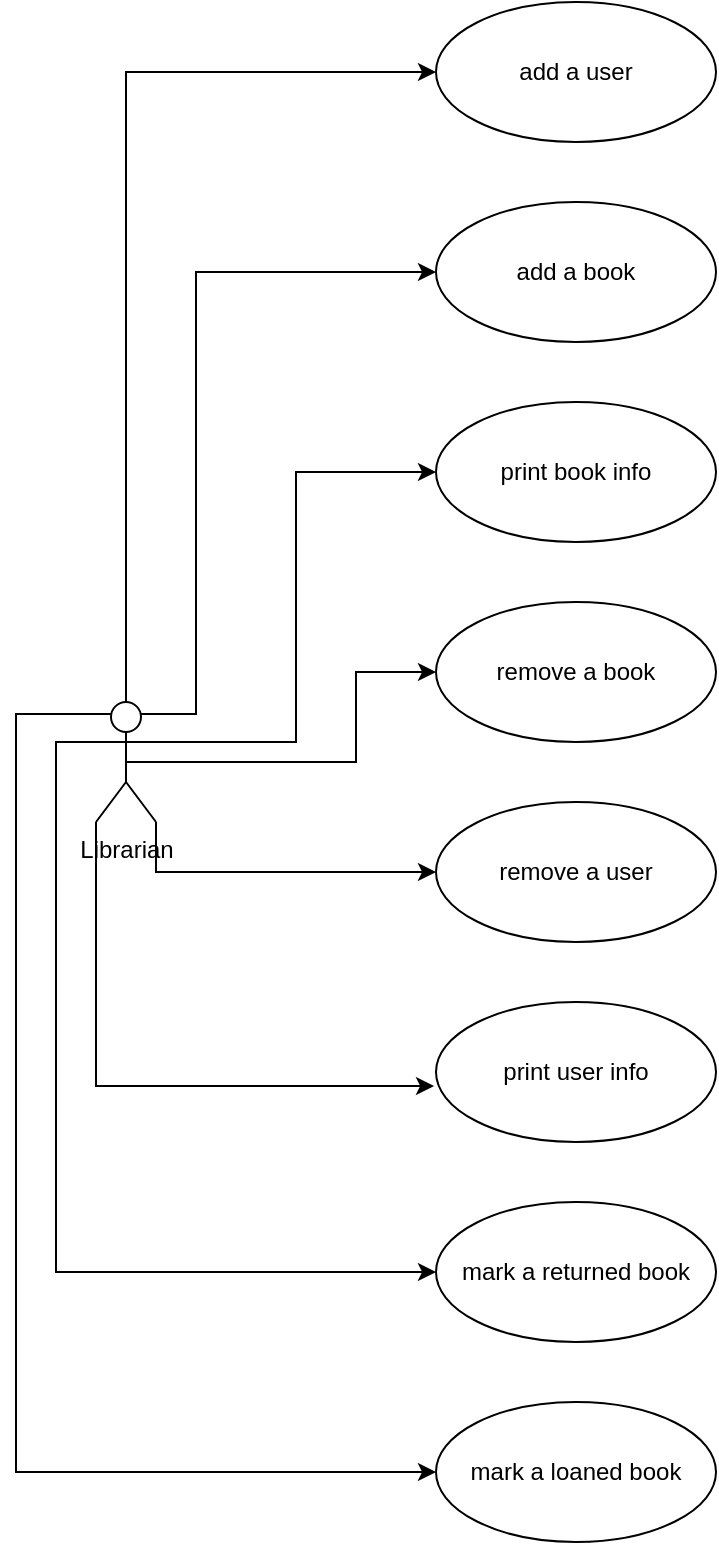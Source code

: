 <mxfile version="24.8.4">
  <diagram name="Strona-1" id="AH6buSD86rS6zvanV2wo">
    <mxGraphModel dx="1674" dy="778" grid="1" gridSize="10" guides="1" tooltips="1" connect="1" arrows="1" fold="1" page="1" pageScale="1" pageWidth="827" pageHeight="1169" math="0" shadow="0">
      <root>
        <mxCell id="0" />
        <mxCell id="1" parent="0" />
        <mxCell id="aXgXP_5LPRBSeF5EMhEg-18" style="edgeStyle=orthogonalEdgeStyle;rounded=0;orthogonalLoop=1;jettySize=auto;html=1;exitX=0.5;exitY=0;exitDx=0;exitDy=0;exitPerimeter=0;entryX=0;entryY=0.5;entryDx=0;entryDy=0;" edge="1" parent="1" source="aXgXP_5LPRBSeF5EMhEg-9" target="aXgXP_5LPRBSeF5EMhEg-10">
          <mxGeometry relative="1" as="geometry" />
        </mxCell>
        <mxCell id="aXgXP_5LPRBSeF5EMhEg-19" style="edgeStyle=orthogonalEdgeStyle;rounded=0;orthogonalLoop=1;jettySize=auto;html=1;exitX=1;exitY=0.333;exitDx=0;exitDy=0;exitPerimeter=0;entryX=0;entryY=0.5;entryDx=0;entryDy=0;" edge="1" parent="1" source="aXgXP_5LPRBSeF5EMhEg-9" target="aXgXP_5LPRBSeF5EMhEg-12">
          <mxGeometry relative="1" as="geometry" />
        </mxCell>
        <mxCell id="aXgXP_5LPRBSeF5EMhEg-20" style="edgeStyle=orthogonalEdgeStyle;rounded=0;orthogonalLoop=1;jettySize=auto;html=1;exitX=0.75;exitY=0.1;exitDx=0;exitDy=0;exitPerimeter=0;entryX=0;entryY=0.5;entryDx=0;entryDy=0;" edge="1" parent="1" source="aXgXP_5LPRBSeF5EMhEg-9" target="aXgXP_5LPRBSeF5EMhEg-11">
          <mxGeometry relative="1" as="geometry">
            <Array as="points">
              <mxPoint x="100" y="576" />
              <mxPoint x="100" y="355" />
            </Array>
          </mxGeometry>
        </mxCell>
        <mxCell id="aXgXP_5LPRBSeF5EMhEg-21" style="edgeStyle=orthogonalEdgeStyle;rounded=0;orthogonalLoop=1;jettySize=auto;html=1;exitX=0.5;exitY=0.5;exitDx=0;exitDy=0;exitPerimeter=0;entryX=0;entryY=0.5;entryDx=0;entryDy=0;" edge="1" parent="1" source="aXgXP_5LPRBSeF5EMhEg-9" target="aXgXP_5LPRBSeF5EMhEg-13">
          <mxGeometry relative="1" as="geometry">
            <Array as="points">
              <mxPoint x="180" y="600" />
              <mxPoint x="180" y="555" />
            </Array>
          </mxGeometry>
        </mxCell>
        <mxCell id="aXgXP_5LPRBSeF5EMhEg-22" style="edgeStyle=orthogonalEdgeStyle;rounded=0;orthogonalLoop=1;jettySize=auto;html=1;exitX=1;exitY=1;exitDx=0;exitDy=0;exitPerimeter=0;entryX=0;entryY=0.5;entryDx=0;entryDy=0;" edge="1" parent="1" source="aXgXP_5LPRBSeF5EMhEg-9" target="aXgXP_5LPRBSeF5EMhEg-14">
          <mxGeometry relative="1" as="geometry" />
        </mxCell>
        <mxCell id="aXgXP_5LPRBSeF5EMhEg-24" style="edgeStyle=orthogonalEdgeStyle;rounded=0;orthogonalLoop=1;jettySize=auto;html=1;exitX=0;exitY=0.333;exitDx=0;exitDy=0;exitPerimeter=0;entryX=0;entryY=0.5;entryDx=0;entryDy=0;" edge="1" parent="1" source="aXgXP_5LPRBSeF5EMhEg-9" target="aXgXP_5LPRBSeF5EMhEg-16">
          <mxGeometry relative="1" as="geometry" />
        </mxCell>
        <mxCell id="aXgXP_5LPRBSeF5EMhEg-25" style="edgeStyle=orthogonalEdgeStyle;rounded=0;orthogonalLoop=1;jettySize=auto;html=1;exitX=0.25;exitY=0.1;exitDx=0;exitDy=0;exitPerimeter=0;entryX=0;entryY=0.5;entryDx=0;entryDy=0;" edge="1" parent="1" source="aXgXP_5LPRBSeF5EMhEg-9" target="aXgXP_5LPRBSeF5EMhEg-17">
          <mxGeometry relative="1" as="geometry">
            <Array as="points">
              <mxPoint x="10" y="576" />
              <mxPoint x="10" y="955" />
            </Array>
          </mxGeometry>
        </mxCell>
        <mxCell id="aXgXP_5LPRBSeF5EMhEg-9" value="Librarian" style="shape=umlActor;verticalLabelPosition=bottom;verticalAlign=top;html=1;" vertex="1" parent="1">
          <mxGeometry x="50" y="570" width="30" height="60" as="geometry" />
        </mxCell>
        <mxCell id="aXgXP_5LPRBSeF5EMhEg-10" value="add a user" style="ellipse;whiteSpace=wrap;html=1;" vertex="1" parent="1">
          <mxGeometry x="220" y="220" width="140" height="70" as="geometry" />
        </mxCell>
        <mxCell id="aXgXP_5LPRBSeF5EMhEg-11" value="add a book" style="ellipse;whiteSpace=wrap;html=1;" vertex="1" parent="1">
          <mxGeometry x="220" y="320" width="140" height="70" as="geometry" />
        </mxCell>
        <mxCell id="aXgXP_5LPRBSeF5EMhEg-12" value="print book info" style="ellipse;whiteSpace=wrap;html=1;" vertex="1" parent="1">
          <mxGeometry x="220" y="420" width="140" height="70" as="geometry" />
        </mxCell>
        <mxCell id="aXgXP_5LPRBSeF5EMhEg-13" value="remove a book" style="ellipse;whiteSpace=wrap;html=1;" vertex="1" parent="1">
          <mxGeometry x="220" y="520" width="140" height="70" as="geometry" />
        </mxCell>
        <mxCell id="aXgXP_5LPRBSeF5EMhEg-14" value="remove a user" style="ellipse;whiteSpace=wrap;html=1;" vertex="1" parent="1">
          <mxGeometry x="220" y="620" width="140" height="70" as="geometry" />
        </mxCell>
        <mxCell id="aXgXP_5LPRBSeF5EMhEg-15" value="print user info" style="ellipse;whiteSpace=wrap;html=1;" vertex="1" parent="1">
          <mxGeometry x="220" y="720" width="140" height="70" as="geometry" />
        </mxCell>
        <mxCell id="aXgXP_5LPRBSeF5EMhEg-16" value="mark a returned book" style="ellipse;whiteSpace=wrap;html=1;" vertex="1" parent="1">
          <mxGeometry x="220" y="820" width="140" height="70" as="geometry" />
        </mxCell>
        <mxCell id="aXgXP_5LPRBSeF5EMhEg-17" value="mark a loaned book" style="ellipse;whiteSpace=wrap;html=1;" vertex="1" parent="1">
          <mxGeometry x="220" y="920" width="140" height="70" as="geometry" />
        </mxCell>
        <mxCell id="aXgXP_5LPRBSeF5EMhEg-23" style="edgeStyle=orthogonalEdgeStyle;rounded=0;orthogonalLoop=1;jettySize=auto;html=1;exitX=0;exitY=1;exitDx=0;exitDy=0;exitPerimeter=0;entryX=-0.007;entryY=0.6;entryDx=0;entryDy=0;entryPerimeter=0;" edge="1" parent="1" source="aXgXP_5LPRBSeF5EMhEg-9" target="aXgXP_5LPRBSeF5EMhEg-15">
          <mxGeometry relative="1" as="geometry" />
        </mxCell>
      </root>
    </mxGraphModel>
  </diagram>
</mxfile>
